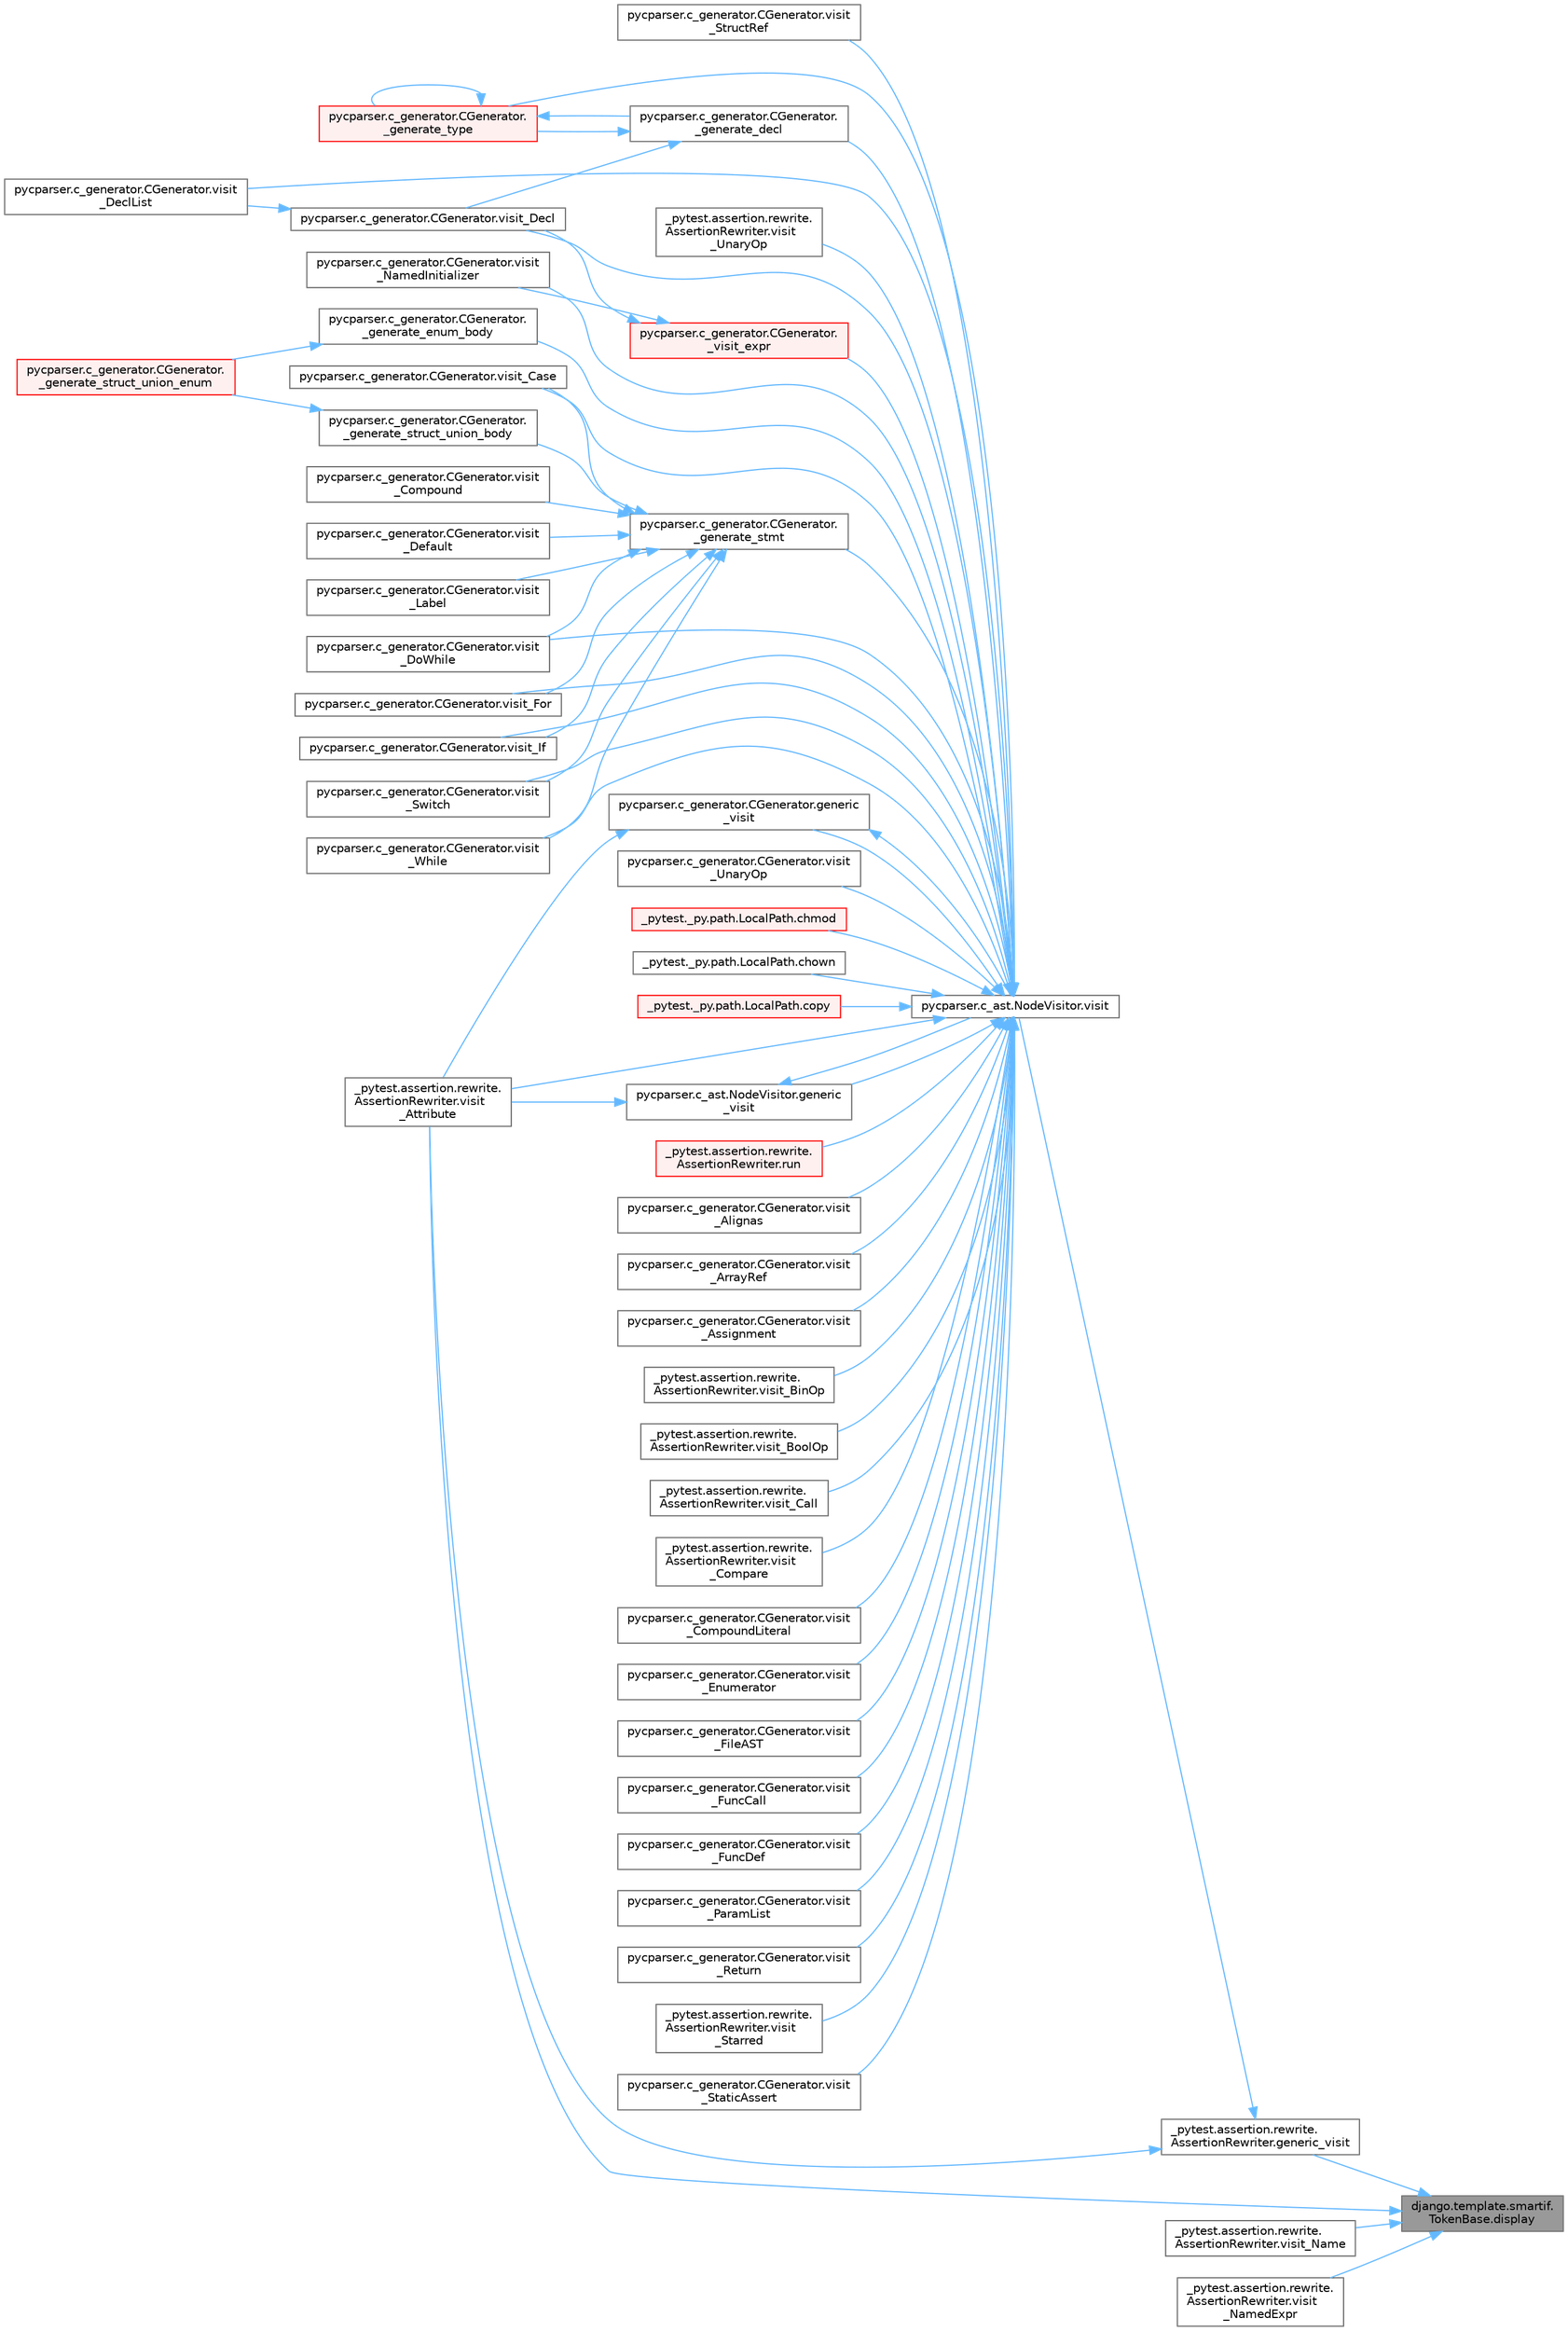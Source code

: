 digraph "django.template.smartif.TokenBase.display"
{
 // LATEX_PDF_SIZE
  bgcolor="transparent";
  edge [fontname=Helvetica,fontsize=10,labelfontname=Helvetica,labelfontsize=10];
  node [fontname=Helvetica,fontsize=10,shape=box,height=0.2,width=0.4];
  rankdir="RL";
  Node1 [id="Node000001",label="django.template.smartif.\lTokenBase.display",height=0.2,width=0.4,color="gray40", fillcolor="grey60", style="filled", fontcolor="black",tooltip=" "];
  Node1 -> Node2 [id="edge1_Node000001_Node000002",dir="back",color="steelblue1",style="solid",tooltip=" "];
  Node2 [id="Node000002",label="_pytest.assertion.rewrite.\lAssertionRewriter.generic_visit",height=0.2,width=0.4,color="grey40", fillcolor="white", style="filled",URL="$class__pytest_1_1assertion_1_1rewrite_1_1_assertion_rewriter.html#a3ed64b7f1f539985e2266ce47ac67230",tooltip=" "];
  Node2 -> Node3 [id="edge2_Node000002_Node000003",dir="back",color="steelblue1",style="solid",tooltip=" "];
  Node3 [id="Node000003",label="pycparser.c_ast.NodeVisitor.visit",height=0.2,width=0.4,color="grey40", fillcolor="white", style="filled",URL="$classpycparser_1_1c__ast_1_1_node_visitor.html#aee069cab7dda89d942b7f0ef2e3c65a3",tooltip=" "];
  Node3 -> Node4 [id="edge3_Node000003_Node000004",dir="back",color="steelblue1",style="solid",tooltip=" "];
  Node4 [id="Node000004",label="pycparser.c_generator.CGenerator.\l_generate_decl",height=0.2,width=0.4,color="grey40", fillcolor="white", style="filled",URL="$classpycparser_1_1c__generator_1_1_c_generator.html#ad28634c9e841d74cd84a3139f270b8b1",tooltip=" "];
  Node4 -> Node5 [id="edge4_Node000004_Node000005",dir="back",color="steelblue1",style="solid",tooltip=" "];
  Node5 [id="Node000005",label="pycparser.c_generator.CGenerator.\l_generate_type",height=0.2,width=0.4,color="red", fillcolor="#FFF0F0", style="filled",URL="$classpycparser_1_1c__generator_1_1_c_generator.html#a7feae3d5de21c89c71d9bb4b4102e58f",tooltip=" "];
  Node5 -> Node4 [id="edge5_Node000005_Node000004",dir="back",color="steelblue1",style="solid",tooltip=" "];
  Node5 -> Node5 [id="edge6_Node000005_Node000005",dir="back",color="steelblue1",style="solid",tooltip=" "];
  Node4 -> Node13 [id="edge7_Node000004_Node000013",dir="back",color="steelblue1",style="solid",tooltip=" "];
  Node13 [id="Node000013",label="pycparser.c_generator.CGenerator.visit_Decl",height=0.2,width=0.4,color="grey40", fillcolor="white", style="filled",URL="$classpycparser_1_1c__generator_1_1_c_generator.html#af7abd387fa1068c613648bb4f29367f4",tooltip=" "];
  Node13 -> Node14 [id="edge8_Node000013_Node000014",dir="back",color="steelblue1",style="solid",tooltip=" "];
  Node14 [id="Node000014",label="pycparser.c_generator.CGenerator.visit\l_DeclList",height=0.2,width=0.4,color="grey40", fillcolor="white", style="filled",URL="$classpycparser_1_1c__generator_1_1_c_generator.html#acdd0b50bf31e60a7a6d4df50d627b124",tooltip=" "];
  Node3 -> Node15 [id="edge9_Node000003_Node000015",dir="back",color="steelblue1",style="solid",tooltip=" "];
  Node15 [id="Node000015",label="pycparser.c_generator.CGenerator.\l_generate_enum_body",height=0.2,width=0.4,color="grey40", fillcolor="white", style="filled",URL="$classpycparser_1_1c__generator_1_1_c_generator.html#a8d4605109d8a2a8b8b43cbc9fdbdca7b",tooltip=" "];
  Node15 -> Node16 [id="edge10_Node000015_Node000016",dir="back",color="steelblue1",style="solid",tooltip=" "];
  Node16 [id="Node000016",label="pycparser.c_generator.CGenerator.\l_generate_struct_union_enum",height=0.2,width=0.4,color="red", fillcolor="#FFF0F0", style="filled",URL="$classpycparser_1_1c__generator_1_1_c_generator.html#a306257353fdf4aaab0dfc9202eb40fc8",tooltip=" "];
  Node3 -> Node20 [id="edge11_Node000003_Node000020",dir="back",color="steelblue1",style="solid",tooltip=" "];
  Node20 [id="Node000020",label="pycparser.c_generator.CGenerator.\l_generate_stmt",height=0.2,width=0.4,color="grey40", fillcolor="white", style="filled",URL="$classpycparser_1_1c__generator_1_1_c_generator.html#ae84e636e6634466f8231fe4ad2970d3b",tooltip=" "];
  Node20 -> Node21 [id="edge12_Node000020_Node000021",dir="back",color="steelblue1",style="solid",tooltip=" "];
  Node21 [id="Node000021",label="pycparser.c_generator.CGenerator.\l_generate_struct_union_body",height=0.2,width=0.4,color="grey40", fillcolor="white", style="filled",URL="$classpycparser_1_1c__generator_1_1_c_generator.html#a1d6b74fda947011cb8c436d9bbfb9ce6",tooltip=" "];
  Node21 -> Node16 [id="edge13_Node000021_Node000016",dir="back",color="steelblue1",style="solid",tooltip=" "];
  Node20 -> Node22 [id="edge14_Node000020_Node000022",dir="back",color="steelblue1",style="solid",tooltip=" "];
  Node22 [id="Node000022",label="pycparser.c_generator.CGenerator.visit_Case",height=0.2,width=0.4,color="grey40", fillcolor="white", style="filled",URL="$classpycparser_1_1c__generator_1_1_c_generator.html#a23fe9a56897b5dfe5a59f9cafe46a355",tooltip=" "];
  Node20 -> Node23 [id="edge15_Node000020_Node000023",dir="back",color="steelblue1",style="solid",tooltip=" "];
  Node23 [id="Node000023",label="pycparser.c_generator.CGenerator.visit\l_Compound",height=0.2,width=0.4,color="grey40", fillcolor="white", style="filled",URL="$classpycparser_1_1c__generator_1_1_c_generator.html#a7f409594f3f7d3828773f0884c3af0d2",tooltip=" "];
  Node20 -> Node24 [id="edge16_Node000020_Node000024",dir="back",color="steelblue1",style="solid",tooltip=" "];
  Node24 [id="Node000024",label="pycparser.c_generator.CGenerator.visit\l_Default",height=0.2,width=0.4,color="grey40", fillcolor="white", style="filled",URL="$classpycparser_1_1c__generator_1_1_c_generator.html#ad6841c186cc85bf41d47c4102053bdcc",tooltip=" "];
  Node20 -> Node25 [id="edge17_Node000020_Node000025",dir="back",color="steelblue1",style="solid",tooltip=" "];
  Node25 [id="Node000025",label="pycparser.c_generator.CGenerator.visit\l_DoWhile",height=0.2,width=0.4,color="grey40", fillcolor="white", style="filled",URL="$classpycparser_1_1c__generator_1_1_c_generator.html#ac5c5ae078e4b4c3a11aeb2d22ce7f77d",tooltip=" "];
  Node20 -> Node26 [id="edge18_Node000020_Node000026",dir="back",color="steelblue1",style="solid",tooltip=" "];
  Node26 [id="Node000026",label="pycparser.c_generator.CGenerator.visit_For",height=0.2,width=0.4,color="grey40", fillcolor="white", style="filled",URL="$classpycparser_1_1c__generator_1_1_c_generator.html#ab4c68a0744d889adf4be724d35ada72b",tooltip=" "];
  Node20 -> Node27 [id="edge19_Node000020_Node000027",dir="back",color="steelblue1",style="solid",tooltip=" "];
  Node27 [id="Node000027",label="pycparser.c_generator.CGenerator.visit_If",height=0.2,width=0.4,color="grey40", fillcolor="white", style="filled",URL="$classpycparser_1_1c__generator_1_1_c_generator.html#af1acc9907810b49c9fc026fb9639e383",tooltip=" "];
  Node20 -> Node28 [id="edge20_Node000020_Node000028",dir="back",color="steelblue1",style="solid",tooltip=" "];
  Node28 [id="Node000028",label="pycparser.c_generator.CGenerator.visit\l_Label",height=0.2,width=0.4,color="grey40", fillcolor="white", style="filled",URL="$classpycparser_1_1c__generator_1_1_c_generator.html#a5755feebab7c07a1641557685b82ec5d",tooltip=" "];
  Node20 -> Node29 [id="edge21_Node000020_Node000029",dir="back",color="steelblue1",style="solid",tooltip=" "];
  Node29 [id="Node000029",label="pycparser.c_generator.CGenerator.visit\l_Switch",height=0.2,width=0.4,color="grey40", fillcolor="white", style="filled",URL="$classpycparser_1_1c__generator_1_1_c_generator.html#ac713e4aa0603f863cda4c2cb5f3a8179",tooltip=" "];
  Node20 -> Node30 [id="edge22_Node000020_Node000030",dir="back",color="steelblue1",style="solid",tooltip=" "];
  Node30 [id="Node000030",label="pycparser.c_generator.CGenerator.visit\l_While",height=0.2,width=0.4,color="grey40", fillcolor="white", style="filled",URL="$classpycparser_1_1c__generator_1_1_c_generator.html#a745e7062cc2c816f789af5fda5a33116",tooltip=" "];
  Node3 -> Node5 [id="edge23_Node000003_Node000005",dir="back",color="steelblue1",style="solid",tooltip=" "];
  Node3 -> Node31 [id="edge24_Node000003_Node000031",dir="back",color="steelblue1",style="solid",tooltip=" "];
  Node31 [id="Node000031",label="pycparser.c_generator.CGenerator.\l_visit_expr",height=0.2,width=0.4,color="red", fillcolor="#FFF0F0", style="filled",URL="$classpycparser_1_1c__generator_1_1_c_generator.html#a10fb63c7334393060194c9390f88a3ce",tooltip=" "];
  Node31 -> Node13 [id="edge25_Node000031_Node000013",dir="back",color="steelblue1",style="solid",tooltip=" "];
  Node31 -> Node42 [id="edge26_Node000031_Node000042",dir="back",color="steelblue1",style="solid",tooltip=" "];
  Node42 [id="Node000042",label="pycparser.c_generator.CGenerator.visit\l_NamedInitializer",height=0.2,width=0.4,color="grey40", fillcolor="white", style="filled",URL="$classpycparser_1_1c__generator_1_1_c_generator.html#a6b0e50ed3847979adecd40895faa91ad",tooltip=" "];
  Node3 -> Node44 [id="edge27_Node000003_Node000044",dir="back",color="steelblue1",style="solid",tooltip=" "];
  Node44 [id="Node000044",label="_pytest._py.path.LocalPath.chmod",height=0.2,width=0.4,color="red", fillcolor="#FFF0F0", style="filled",URL="$class__pytest_1_1__py_1_1path_1_1_local_path.html#acadeb1496b88c24c4bc3106fc2fa10ac",tooltip=" "];
  Node3 -> Node61 [id="edge28_Node000003_Node000061",dir="back",color="steelblue1",style="solid",tooltip=" "];
  Node61 [id="Node000061",label="_pytest._py.path.LocalPath.chown",height=0.2,width=0.4,color="grey40", fillcolor="white", style="filled",URL="$class__pytest_1_1__py_1_1path_1_1_local_path.html#ab4e5fd69053299260cd3a0d488a36b87",tooltip=" "];
  Node3 -> Node62 [id="edge29_Node000003_Node000062",dir="back",color="steelblue1",style="solid",tooltip=" "];
  Node62 [id="Node000062",label="_pytest._py.path.LocalPath.copy",height=0.2,width=0.4,color="red", fillcolor="#FFF0F0", style="filled",URL="$class__pytest_1_1__py_1_1path_1_1_local_path.html#a9eeecae0b90a7147e6bf23d6ea8fc6c0",tooltip=" "];
  Node3 -> Node3162 [id="edge30_Node000003_Node003162",dir="back",color="steelblue1",style="solid",tooltip=" "];
  Node3162 [id="Node003162",label="pycparser.c_ast.NodeVisitor.generic\l_visit",height=0.2,width=0.4,color="grey40", fillcolor="white", style="filled",URL="$classpycparser_1_1c__ast_1_1_node_visitor.html#a8dae1271d187b9c889e4d0173f447f88",tooltip=" "];
  Node3162 -> Node3 [id="edge31_Node003162_Node000003",dir="back",color="steelblue1",style="solid",tooltip=" "];
  Node3162 -> Node2010 [id="edge32_Node003162_Node002010",dir="back",color="steelblue1",style="solid",tooltip=" "];
  Node2010 [id="Node002010",label="_pytest.assertion.rewrite.\lAssertionRewriter.visit\l_Attribute",height=0.2,width=0.4,color="grey40", fillcolor="white", style="filled",URL="$class__pytest_1_1assertion_1_1rewrite_1_1_assertion_rewriter.html#a88d1eb4b76907b355d80546eb997e148",tooltip=" "];
  Node3 -> Node3163 [id="edge33_Node000003_Node003163",dir="back",color="steelblue1",style="solid",tooltip=" "];
  Node3163 [id="Node003163",label="pycparser.c_generator.CGenerator.generic\l_visit",height=0.2,width=0.4,color="grey40", fillcolor="white", style="filled",URL="$classpycparser_1_1c__generator_1_1_c_generator.html#ada71577429a664f102ec6c72584cd4b0",tooltip=" "];
  Node3163 -> Node3 [id="edge34_Node003163_Node000003",dir="back",color="steelblue1",style="solid",tooltip=" "];
  Node3163 -> Node2010 [id="edge35_Node003163_Node002010",dir="back",color="steelblue1",style="solid",tooltip=" "];
  Node3 -> Node3164 [id="edge36_Node000003_Node003164",dir="back",color="steelblue1",style="solid",tooltip=" "];
  Node3164 [id="Node003164",label="_pytest.assertion.rewrite.\lAssertionRewriter.run",height=0.2,width=0.4,color="red", fillcolor="#FFF0F0", style="filled",URL="$class__pytest_1_1assertion_1_1rewrite_1_1_assertion_rewriter.html#a7db15387d358437bed01a732b9bba610",tooltip=" "];
  Node3 -> Node3165 [id="edge37_Node000003_Node003165",dir="back",color="steelblue1",style="solid",tooltip=" "];
  Node3165 [id="Node003165",label="pycparser.c_generator.CGenerator.visit\l_Alignas",height=0.2,width=0.4,color="grey40", fillcolor="white", style="filled",URL="$classpycparser_1_1c__generator_1_1_c_generator.html#a5f73c3ec74461205c933efe14d1dedef",tooltip=" "];
  Node3 -> Node34 [id="edge38_Node000003_Node000034",dir="back",color="steelblue1",style="solid",tooltip=" "];
  Node34 [id="Node000034",label="pycparser.c_generator.CGenerator.visit\l_ArrayRef",height=0.2,width=0.4,color="grey40", fillcolor="white", style="filled",URL="$classpycparser_1_1c__generator_1_1_c_generator.html#af329f46e745ba34ca3ef648198c00476",tooltip=" "];
  Node3 -> Node38 [id="edge39_Node000003_Node000038",dir="back",color="steelblue1",style="solid",tooltip=" "];
  Node38 [id="Node000038",label="pycparser.c_generator.CGenerator.visit\l_Assignment",height=0.2,width=0.4,color="grey40", fillcolor="white", style="filled",URL="$classpycparser_1_1c__generator_1_1_c_generator.html#a17b4836ec5361c1f229e0f60040e6186",tooltip=" "];
  Node3 -> Node2010 [id="edge40_Node000003_Node002010",dir="back",color="steelblue1",style="solid",tooltip=" "];
  Node3 -> Node3166 [id="edge41_Node000003_Node003166",dir="back",color="steelblue1",style="solid",tooltip=" "];
  Node3166 [id="Node003166",label="_pytest.assertion.rewrite.\lAssertionRewriter.visit_BinOp",height=0.2,width=0.4,color="grey40", fillcolor="white", style="filled",URL="$class__pytest_1_1assertion_1_1rewrite_1_1_assertion_rewriter.html#ae9a1be472940c0948f47c8fa395ca30f",tooltip=" "];
  Node3 -> Node3167 [id="edge42_Node000003_Node003167",dir="back",color="steelblue1",style="solid",tooltip=" "];
  Node3167 [id="Node003167",label="_pytest.assertion.rewrite.\lAssertionRewriter.visit_BoolOp",height=0.2,width=0.4,color="grey40", fillcolor="white", style="filled",URL="$class__pytest_1_1assertion_1_1rewrite_1_1_assertion_rewriter.html#a6a878f452d413caa22e042820b8a5c8c",tooltip=" "];
  Node3 -> Node3168 [id="edge43_Node000003_Node003168",dir="back",color="steelblue1",style="solid",tooltip=" "];
  Node3168 [id="Node003168",label="_pytest.assertion.rewrite.\lAssertionRewriter.visit_Call",height=0.2,width=0.4,color="grey40", fillcolor="white", style="filled",URL="$class__pytest_1_1assertion_1_1rewrite_1_1_assertion_rewriter.html#a15b1851046e3f38aeb266ef69aece508",tooltip=" "];
  Node3 -> Node22 [id="edge44_Node000003_Node000022",dir="back",color="steelblue1",style="solid",tooltip=" "];
  Node3 -> Node3169 [id="edge45_Node000003_Node003169",dir="back",color="steelblue1",style="solid",tooltip=" "];
  Node3169 [id="Node003169",label="_pytest.assertion.rewrite.\lAssertionRewriter.visit\l_Compare",height=0.2,width=0.4,color="grey40", fillcolor="white", style="filled",URL="$class__pytest_1_1assertion_1_1rewrite_1_1_assertion_rewriter.html#a13e12e34df29d8d5a20ea32ab32e924d",tooltip=" "];
  Node3 -> Node3170 [id="edge46_Node000003_Node003170",dir="back",color="steelblue1",style="solid",tooltip=" "];
  Node3170 [id="Node003170",label="pycparser.c_generator.CGenerator.visit\l_CompoundLiteral",height=0.2,width=0.4,color="grey40", fillcolor="white", style="filled",URL="$classpycparser_1_1c__generator_1_1_c_generator.html#ad0f6f124bbaad714579e79fe18163a67",tooltip=" "];
  Node3 -> Node13 [id="edge47_Node000003_Node000013",dir="back",color="steelblue1",style="solid",tooltip=" "];
  Node3 -> Node14 [id="edge48_Node000003_Node000014",dir="back",color="steelblue1",style="solid",tooltip=" "];
  Node3 -> Node25 [id="edge49_Node000003_Node000025",dir="back",color="steelblue1",style="solid",tooltip=" "];
  Node3 -> Node3171 [id="edge50_Node000003_Node003171",dir="back",color="steelblue1",style="solid",tooltip=" "];
  Node3171 [id="Node003171",label="pycparser.c_generator.CGenerator.visit\l_Enumerator",height=0.2,width=0.4,color="grey40", fillcolor="white", style="filled",URL="$classpycparser_1_1c__generator_1_1_c_generator.html#a82be078e308351e1e0f56c161fce2653",tooltip=" "];
  Node3 -> Node3172 [id="edge51_Node000003_Node003172",dir="back",color="steelblue1",style="solid",tooltip=" "];
  Node3172 [id="Node003172",label="pycparser.c_generator.CGenerator.visit\l_FileAST",height=0.2,width=0.4,color="grey40", fillcolor="white", style="filled",URL="$classpycparser_1_1c__generator_1_1_c_generator.html#aebfee896844a83b320319d3668819c25",tooltip=" "];
  Node3 -> Node26 [id="edge52_Node000003_Node000026",dir="back",color="steelblue1",style="solid",tooltip=" "];
  Node3 -> Node35 [id="edge53_Node000003_Node000035",dir="back",color="steelblue1",style="solid",tooltip=" "];
  Node35 [id="Node000035",label="pycparser.c_generator.CGenerator.visit\l_FuncCall",height=0.2,width=0.4,color="grey40", fillcolor="white", style="filled",URL="$classpycparser_1_1c__generator_1_1_c_generator.html#a5011f2ea0cbd05b2b8bd7883ace1bb06",tooltip=" "];
  Node3 -> Node3173 [id="edge54_Node000003_Node003173",dir="back",color="steelblue1",style="solid",tooltip=" "];
  Node3173 [id="Node003173",label="pycparser.c_generator.CGenerator.visit\l_FuncDef",height=0.2,width=0.4,color="grey40", fillcolor="white", style="filled",URL="$classpycparser_1_1c__generator_1_1_c_generator.html#af620094bd7ffe7dcf9f214b027351ee3",tooltip=" "];
  Node3 -> Node27 [id="edge55_Node000003_Node000027",dir="back",color="steelblue1",style="solid",tooltip=" "];
  Node3 -> Node42 [id="edge56_Node000003_Node000042",dir="back",color="steelblue1",style="solid",tooltip=" "];
  Node3 -> Node3174 [id="edge57_Node000003_Node003174",dir="back",color="steelblue1",style="solid",tooltip=" "];
  Node3174 [id="Node003174",label="pycparser.c_generator.CGenerator.visit\l_ParamList",height=0.2,width=0.4,color="grey40", fillcolor="white", style="filled",URL="$classpycparser_1_1c__generator_1_1_c_generator.html#a4af5108f0d42d56a6be5d098ba3a929a",tooltip=" "];
  Node3 -> Node3175 [id="edge58_Node000003_Node003175",dir="back",color="steelblue1",style="solid",tooltip=" "];
  Node3175 [id="Node003175",label="pycparser.c_generator.CGenerator.visit\l_Return",height=0.2,width=0.4,color="grey40", fillcolor="white", style="filled",URL="$classpycparser_1_1c__generator_1_1_c_generator.html#a24418675b6092781a21217f5c682fa22",tooltip=" "];
  Node3 -> Node3176 [id="edge59_Node000003_Node003176",dir="back",color="steelblue1",style="solid",tooltip=" "];
  Node3176 [id="Node003176",label="_pytest.assertion.rewrite.\lAssertionRewriter.visit\l_Starred",height=0.2,width=0.4,color="grey40", fillcolor="white", style="filled",URL="$class__pytest_1_1assertion_1_1rewrite_1_1_assertion_rewriter.html#ade99c855fbcf80ed6d123ddc257b9e8d",tooltip=" "];
  Node3 -> Node3177 [id="edge60_Node000003_Node003177",dir="back",color="steelblue1",style="solid",tooltip=" "];
  Node3177 [id="Node003177",label="pycparser.c_generator.CGenerator.visit\l_StaticAssert",height=0.2,width=0.4,color="grey40", fillcolor="white", style="filled",URL="$classpycparser_1_1c__generator_1_1_c_generator.html#a1c1d7c9370a139fa06705ae8f4fa697e",tooltip=" "];
  Node3 -> Node36 [id="edge61_Node000003_Node000036",dir="back",color="steelblue1",style="solid",tooltip=" "];
  Node36 [id="Node000036",label="pycparser.c_generator.CGenerator.visit\l_StructRef",height=0.2,width=0.4,color="grey40", fillcolor="white", style="filled",URL="$classpycparser_1_1c__generator_1_1_c_generator.html#aaff86f0232090cbd5863133d719006ea",tooltip=" "];
  Node3 -> Node29 [id="edge62_Node000003_Node000029",dir="back",color="steelblue1",style="solid",tooltip=" "];
  Node3 -> Node3178 [id="edge63_Node000003_Node003178",dir="back",color="steelblue1",style="solid",tooltip=" "];
  Node3178 [id="Node003178",label="_pytest.assertion.rewrite.\lAssertionRewriter.visit\l_UnaryOp",height=0.2,width=0.4,color="grey40", fillcolor="white", style="filled",URL="$class__pytest_1_1assertion_1_1rewrite_1_1_assertion_rewriter.html#a80563fc7ffa9b8c152413d86c90b32ea",tooltip=" "];
  Node3 -> Node37 [id="edge64_Node000003_Node000037",dir="back",color="steelblue1",style="solid",tooltip=" "];
  Node37 [id="Node000037",label="pycparser.c_generator.CGenerator.visit\l_UnaryOp",height=0.2,width=0.4,color="grey40", fillcolor="white", style="filled",URL="$classpycparser_1_1c__generator_1_1_c_generator.html#abd66e065cf34a736699e4021ecf46b3b",tooltip=" "];
  Node3 -> Node30 [id="edge65_Node000003_Node000030",dir="back",color="steelblue1",style="solid",tooltip=" "];
  Node2 -> Node2010 [id="edge66_Node000002_Node002010",dir="back",color="steelblue1",style="solid",tooltip=" "];
  Node1 -> Node2010 [id="edge67_Node000001_Node002010",dir="back",color="steelblue1",style="solid",tooltip=" "];
  Node1 -> Node2011 [id="edge68_Node000001_Node002011",dir="back",color="steelblue1",style="solid",tooltip=" "];
  Node2011 [id="Node002011",label="_pytest.assertion.rewrite.\lAssertionRewriter.visit_Name",height=0.2,width=0.4,color="grey40", fillcolor="white", style="filled",URL="$class__pytest_1_1assertion_1_1rewrite_1_1_assertion_rewriter.html#a6f248aa0aabce44f2af98df497c80a71",tooltip=" "];
  Node1 -> Node2012 [id="edge69_Node000001_Node002012",dir="back",color="steelblue1",style="solid",tooltip=" "];
  Node2012 [id="Node002012",label="_pytest.assertion.rewrite.\lAssertionRewriter.visit\l_NamedExpr",height=0.2,width=0.4,color="grey40", fillcolor="white", style="filled",URL="$class__pytest_1_1assertion_1_1rewrite_1_1_assertion_rewriter.html#ac2e0bcfdad494235665cfaea223e52f1",tooltip=" "];
}
